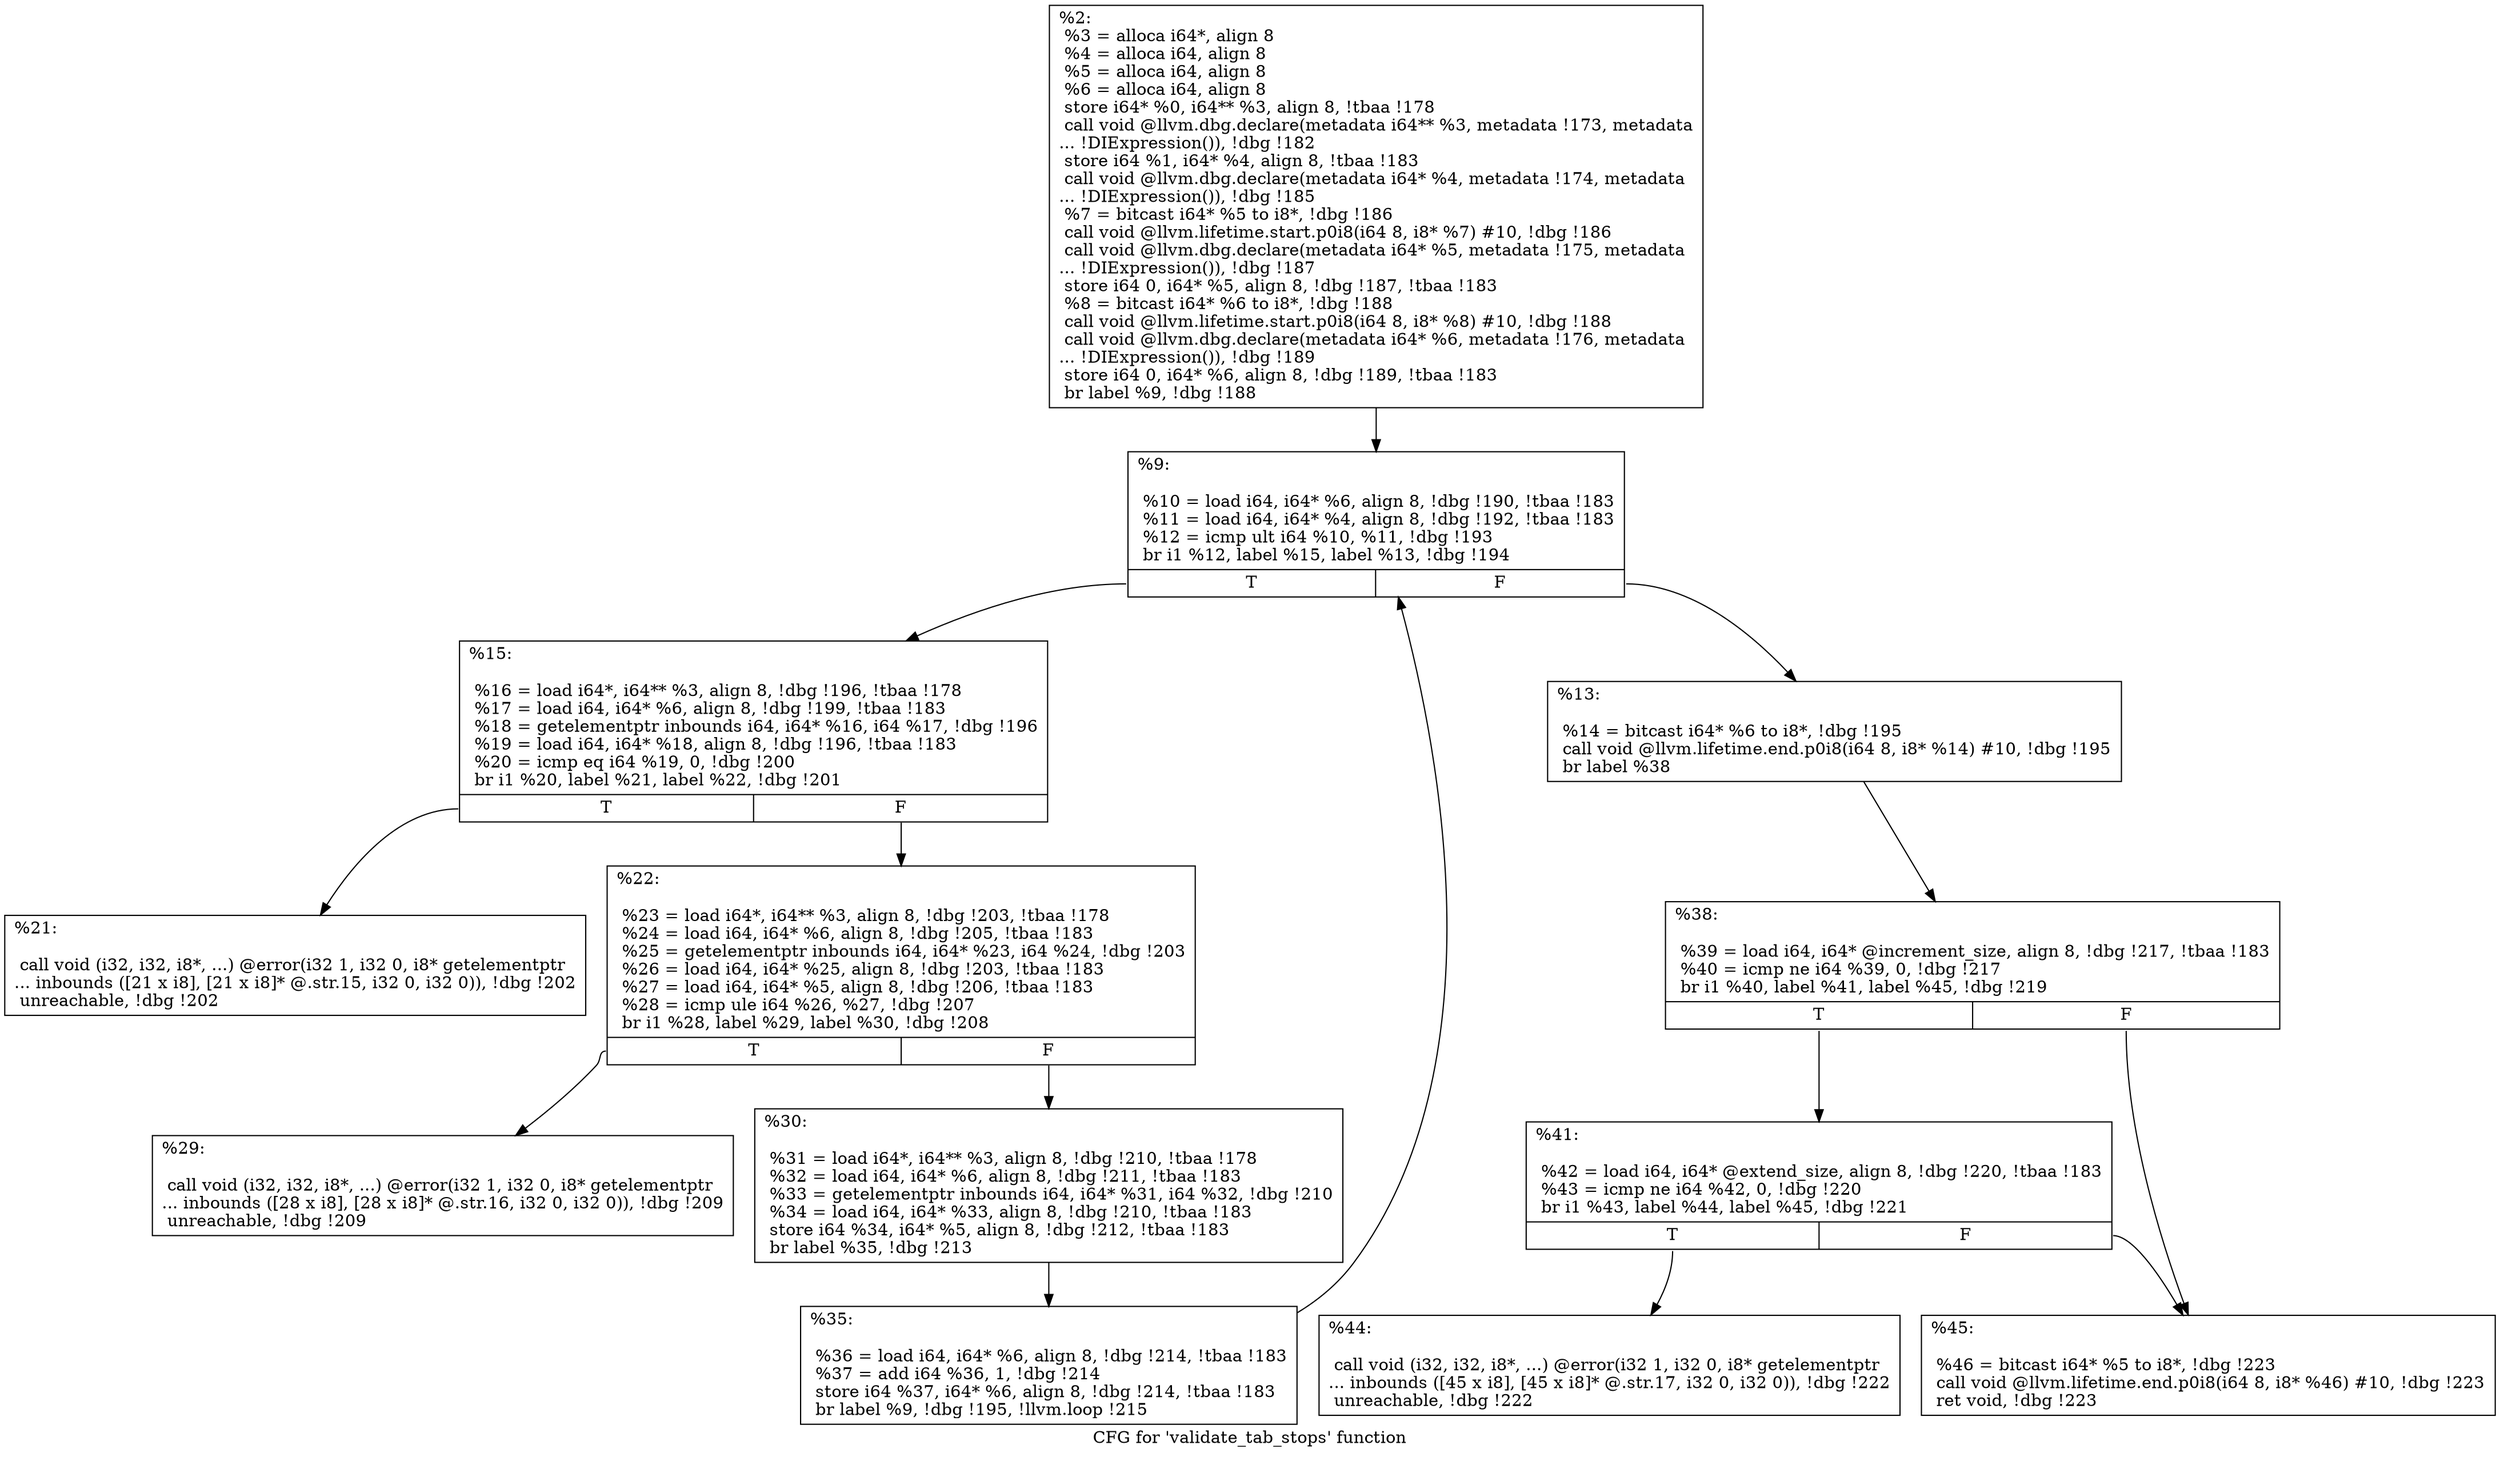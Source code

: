 digraph "CFG for 'validate_tab_stops' function" {
	label="CFG for 'validate_tab_stops' function";

	Node0x1f1d500 [shape=record,label="{%2:\l  %3 = alloca i64*, align 8\l  %4 = alloca i64, align 8\l  %5 = alloca i64, align 8\l  %6 = alloca i64, align 8\l  store i64* %0, i64** %3, align 8, !tbaa !178\l  call void @llvm.dbg.declare(metadata i64** %3, metadata !173, metadata\l... !DIExpression()), !dbg !182\l  store i64 %1, i64* %4, align 8, !tbaa !183\l  call void @llvm.dbg.declare(metadata i64* %4, metadata !174, metadata\l... !DIExpression()), !dbg !185\l  %7 = bitcast i64* %5 to i8*, !dbg !186\l  call void @llvm.lifetime.start.p0i8(i64 8, i8* %7) #10, !dbg !186\l  call void @llvm.dbg.declare(metadata i64* %5, metadata !175, metadata\l... !DIExpression()), !dbg !187\l  store i64 0, i64* %5, align 8, !dbg !187, !tbaa !183\l  %8 = bitcast i64* %6 to i8*, !dbg !188\l  call void @llvm.lifetime.start.p0i8(i64 8, i8* %8) #10, !dbg !188\l  call void @llvm.dbg.declare(metadata i64* %6, metadata !176, metadata\l... !DIExpression()), !dbg !189\l  store i64 0, i64* %6, align 8, !dbg !189, !tbaa !183\l  br label %9, !dbg !188\l}"];
	Node0x1f1d500 -> Node0x1f1d620;
	Node0x1f1d620 [shape=record,label="{%9:\l\l  %10 = load i64, i64* %6, align 8, !dbg !190, !tbaa !183\l  %11 = load i64, i64* %4, align 8, !dbg !192, !tbaa !183\l  %12 = icmp ult i64 %10, %11, !dbg !193\l  br i1 %12, label %15, label %13, !dbg !194\l|{<s0>T|<s1>F}}"];
	Node0x1f1d620:s0 -> Node0x1f1d6c0;
	Node0x1f1d620:s1 -> Node0x1f1d670;
	Node0x1f1d670 [shape=record,label="{%13:\l\l  %14 = bitcast i64* %6 to i8*, !dbg !195\l  call void @llvm.lifetime.end.p0i8(i64 8, i8* %14) #10, !dbg !195\l  br label %38\l}"];
	Node0x1f1d670 -> Node0x1f1d8a0;
	Node0x1f1d6c0 [shape=record,label="{%15:\l\l  %16 = load i64*, i64** %3, align 8, !dbg !196, !tbaa !178\l  %17 = load i64, i64* %6, align 8, !dbg !199, !tbaa !183\l  %18 = getelementptr inbounds i64, i64* %16, i64 %17, !dbg !196\l  %19 = load i64, i64* %18, align 8, !dbg !196, !tbaa !183\l  %20 = icmp eq i64 %19, 0, !dbg !200\l  br i1 %20, label %21, label %22, !dbg !201\l|{<s0>T|<s1>F}}"];
	Node0x1f1d6c0:s0 -> Node0x1f1d710;
	Node0x1f1d6c0:s1 -> Node0x1f1d760;
	Node0x1f1d710 [shape=record,label="{%21:\l\l  call void (i32, i32, i8*, ...) @error(i32 1, i32 0, i8* getelementptr\l... inbounds ([21 x i8], [21 x i8]* @.str.15, i32 0, i32 0)), !dbg !202\l  unreachable, !dbg !202\l}"];
	Node0x1f1d760 [shape=record,label="{%22:\l\l  %23 = load i64*, i64** %3, align 8, !dbg !203, !tbaa !178\l  %24 = load i64, i64* %6, align 8, !dbg !205, !tbaa !183\l  %25 = getelementptr inbounds i64, i64* %23, i64 %24, !dbg !203\l  %26 = load i64, i64* %25, align 8, !dbg !203, !tbaa !183\l  %27 = load i64, i64* %5, align 8, !dbg !206, !tbaa !183\l  %28 = icmp ule i64 %26, %27, !dbg !207\l  br i1 %28, label %29, label %30, !dbg !208\l|{<s0>T|<s1>F}}"];
	Node0x1f1d760:s0 -> Node0x1f1d7b0;
	Node0x1f1d760:s1 -> Node0x1f1d800;
	Node0x1f1d7b0 [shape=record,label="{%29:\l\l  call void (i32, i32, i8*, ...) @error(i32 1, i32 0, i8* getelementptr\l... inbounds ([28 x i8], [28 x i8]* @.str.16, i32 0, i32 0)), !dbg !209\l  unreachable, !dbg !209\l}"];
	Node0x1f1d800 [shape=record,label="{%30:\l\l  %31 = load i64*, i64** %3, align 8, !dbg !210, !tbaa !178\l  %32 = load i64, i64* %6, align 8, !dbg !211, !tbaa !183\l  %33 = getelementptr inbounds i64, i64* %31, i64 %32, !dbg !210\l  %34 = load i64, i64* %33, align 8, !dbg !210, !tbaa !183\l  store i64 %34, i64* %5, align 8, !dbg !212, !tbaa !183\l  br label %35, !dbg !213\l}"];
	Node0x1f1d800 -> Node0x1f1d850;
	Node0x1f1d850 [shape=record,label="{%35:\l\l  %36 = load i64, i64* %6, align 8, !dbg !214, !tbaa !183\l  %37 = add i64 %36, 1, !dbg !214\l  store i64 %37, i64* %6, align 8, !dbg !214, !tbaa !183\l  br label %9, !dbg !195, !llvm.loop !215\l}"];
	Node0x1f1d850 -> Node0x1f1d620;
	Node0x1f1d8a0 [shape=record,label="{%38:\l\l  %39 = load i64, i64* @increment_size, align 8, !dbg !217, !tbaa !183\l  %40 = icmp ne i64 %39, 0, !dbg !217\l  br i1 %40, label %41, label %45, !dbg !219\l|{<s0>T|<s1>F}}"];
	Node0x1f1d8a0:s0 -> Node0x1f1d8f0;
	Node0x1f1d8a0:s1 -> Node0x1f1d990;
	Node0x1f1d8f0 [shape=record,label="{%41:\l\l  %42 = load i64, i64* @extend_size, align 8, !dbg !220, !tbaa !183\l  %43 = icmp ne i64 %42, 0, !dbg !220\l  br i1 %43, label %44, label %45, !dbg !221\l|{<s0>T|<s1>F}}"];
	Node0x1f1d8f0:s0 -> Node0x1f1d940;
	Node0x1f1d8f0:s1 -> Node0x1f1d990;
	Node0x1f1d940 [shape=record,label="{%44:\l\l  call void (i32, i32, i8*, ...) @error(i32 1, i32 0, i8* getelementptr\l... inbounds ([45 x i8], [45 x i8]* @.str.17, i32 0, i32 0)), !dbg !222\l  unreachable, !dbg !222\l}"];
	Node0x1f1d990 [shape=record,label="{%45:\l\l  %46 = bitcast i64* %5 to i8*, !dbg !223\l  call void @llvm.lifetime.end.p0i8(i64 8, i8* %46) #10, !dbg !223\l  ret void, !dbg !223\l}"];
}
